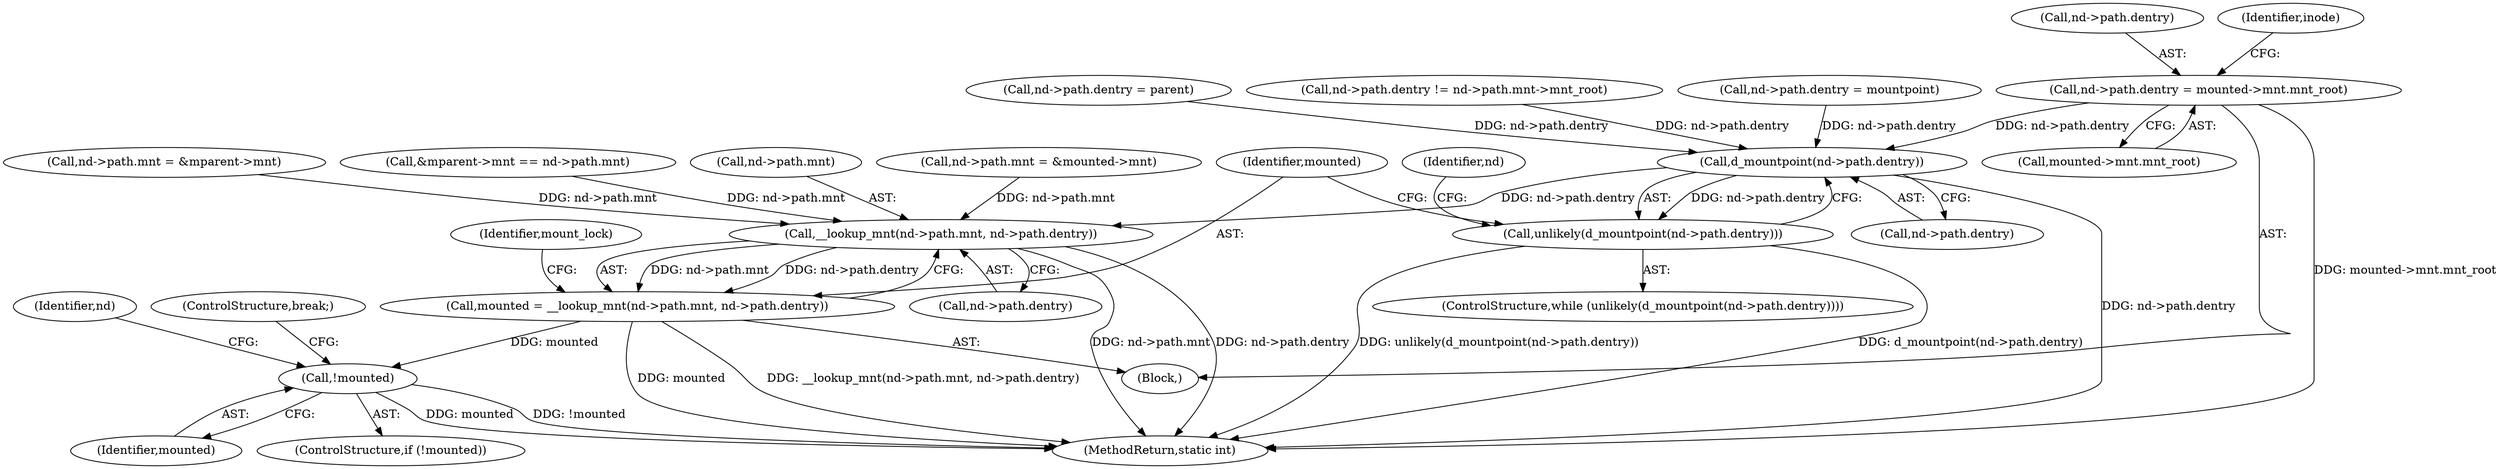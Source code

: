 digraph "0_linux_397d425dc26da728396e66d392d5dcb8dac30c37_0@pointer" {
"1000345" [label="(Call,nd->path.dentry = mounted->mnt.mnt_root)"];
"1000299" [label="(Call,d_mountpoint(nd->path.dentry))"];
"1000298" [label="(Call,unlikely(d_mountpoint(nd->path.dentry)))"];
"1000309" [label="(Call,__lookup_mnt(nd->path.mnt, nd->path.dentry))"];
"1000307" [label="(Call,mounted = __lookup_mnt(nd->path.mnt, nd->path.dentry))"];
"1000332" [label="(Call,!mounted)"];
"1000334" [label="(ControlStructure,break;)"];
"1000338" [label="(Identifier,nd)"];
"1000309" [label="(Call,__lookup_mnt(nd->path.mnt, nd->path.dentry))"];
"1000307" [label="(Call,mounted = __lookup_mnt(nd->path.mnt, nd->path.dentry))"];
"1000324" [label="(Identifier,mount_lock)"];
"1000333" [label="(Identifier,mounted)"];
"1000346" [label="(Call,nd->path.dentry)"];
"1000332" [label="(Call,!mounted)"];
"1000279" [label="(Call,nd->path.mnt = &mparent->mnt)"];
"1000261" [label="(Call,&mparent->mnt == nd->path.mnt)"];
"1000380" [label="(Identifier,nd)"];
"1000188" [label="(Call,nd->path.dentry = parent)"];
"1000310" [label="(Call,nd->path.mnt)"];
"1000134" [label="(Call,nd->path.dentry != nd->path.mnt->mnt_root)"];
"1000351" [label="(Call,mounted->mnt.mnt_root)"];
"1000357" [label="(Identifier,inode)"];
"1000385" [label="(MethodReturn,static int)"];
"1000335" [label="(Call,nd->path.mnt = &mounted->mnt)"];
"1000308" [label="(Identifier,mounted)"];
"1000299" [label="(Call,d_mountpoint(nd->path.dentry))"];
"1000272" [label="(Call,nd->path.dentry = mountpoint)"];
"1000331" [label="(ControlStructure,if (!mounted))"];
"1000305" [label="(Block,)"];
"1000300" [label="(Call,nd->path.dentry)"];
"1000345" [label="(Call,nd->path.dentry = mounted->mnt.mnt_root)"];
"1000297" [label="(ControlStructure,while (unlikely(d_mountpoint(nd->path.dentry))))"];
"1000298" [label="(Call,unlikely(d_mountpoint(nd->path.dentry)))"];
"1000315" [label="(Call,nd->path.dentry)"];
"1000345" -> "1000305"  [label="AST: "];
"1000345" -> "1000351"  [label="CFG: "];
"1000346" -> "1000345"  [label="AST: "];
"1000351" -> "1000345"  [label="AST: "];
"1000357" -> "1000345"  [label="CFG: "];
"1000345" -> "1000385"  [label="DDG: mounted->mnt.mnt_root"];
"1000345" -> "1000299"  [label="DDG: nd->path.dentry"];
"1000299" -> "1000298"  [label="AST: "];
"1000299" -> "1000300"  [label="CFG: "];
"1000300" -> "1000299"  [label="AST: "];
"1000298" -> "1000299"  [label="CFG: "];
"1000299" -> "1000385"  [label="DDG: nd->path.dentry"];
"1000299" -> "1000298"  [label="DDG: nd->path.dentry"];
"1000188" -> "1000299"  [label="DDG: nd->path.dentry"];
"1000272" -> "1000299"  [label="DDG: nd->path.dentry"];
"1000134" -> "1000299"  [label="DDG: nd->path.dentry"];
"1000299" -> "1000309"  [label="DDG: nd->path.dentry"];
"1000298" -> "1000297"  [label="AST: "];
"1000308" -> "1000298"  [label="CFG: "];
"1000380" -> "1000298"  [label="CFG: "];
"1000298" -> "1000385"  [label="DDG: unlikely(d_mountpoint(nd->path.dentry))"];
"1000298" -> "1000385"  [label="DDG: d_mountpoint(nd->path.dentry)"];
"1000309" -> "1000307"  [label="AST: "];
"1000309" -> "1000315"  [label="CFG: "];
"1000310" -> "1000309"  [label="AST: "];
"1000315" -> "1000309"  [label="AST: "];
"1000307" -> "1000309"  [label="CFG: "];
"1000309" -> "1000385"  [label="DDG: nd->path.mnt"];
"1000309" -> "1000385"  [label="DDG: nd->path.dentry"];
"1000309" -> "1000307"  [label="DDG: nd->path.mnt"];
"1000309" -> "1000307"  [label="DDG: nd->path.dentry"];
"1000335" -> "1000309"  [label="DDG: nd->path.mnt"];
"1000279" -> "1000309"  [label="DDG: nd->path.mnt"];
"1000261" -> "1000309"  [label="DDG: nd->path.mnt"];
"1000307" -> "1000305"  [label="AST: "];
"1000308" -> "1000307"  [label="AST: "];
"1000324" -> "1000307"  [label="CFG: "];
"1000307" -> "1000385"  [label="DDG: __lookup_mnt(nd->path.mnt, nd->path.dentry)"];
"1000307" -> "1000385"  [label="DDG: mounted"];
"1000307" -> "1000332"  [label="DDG: mounted"];
"1000332" -> "1000331"  [label="AST: "];
"1000332" -> "1000333"  [label="CFG: "];
"1000333" -> "1000332"  [label="AST: "];
"1000334" -> "1000332"  [label="CFG: "];
"1000338" -> "1000332"  [label="CFG: "];
"1000332" -> "1000385"  [label="DDG: mounted"];
"1000332" -> "1000385"  [label="DDG: !mounted"];
}
